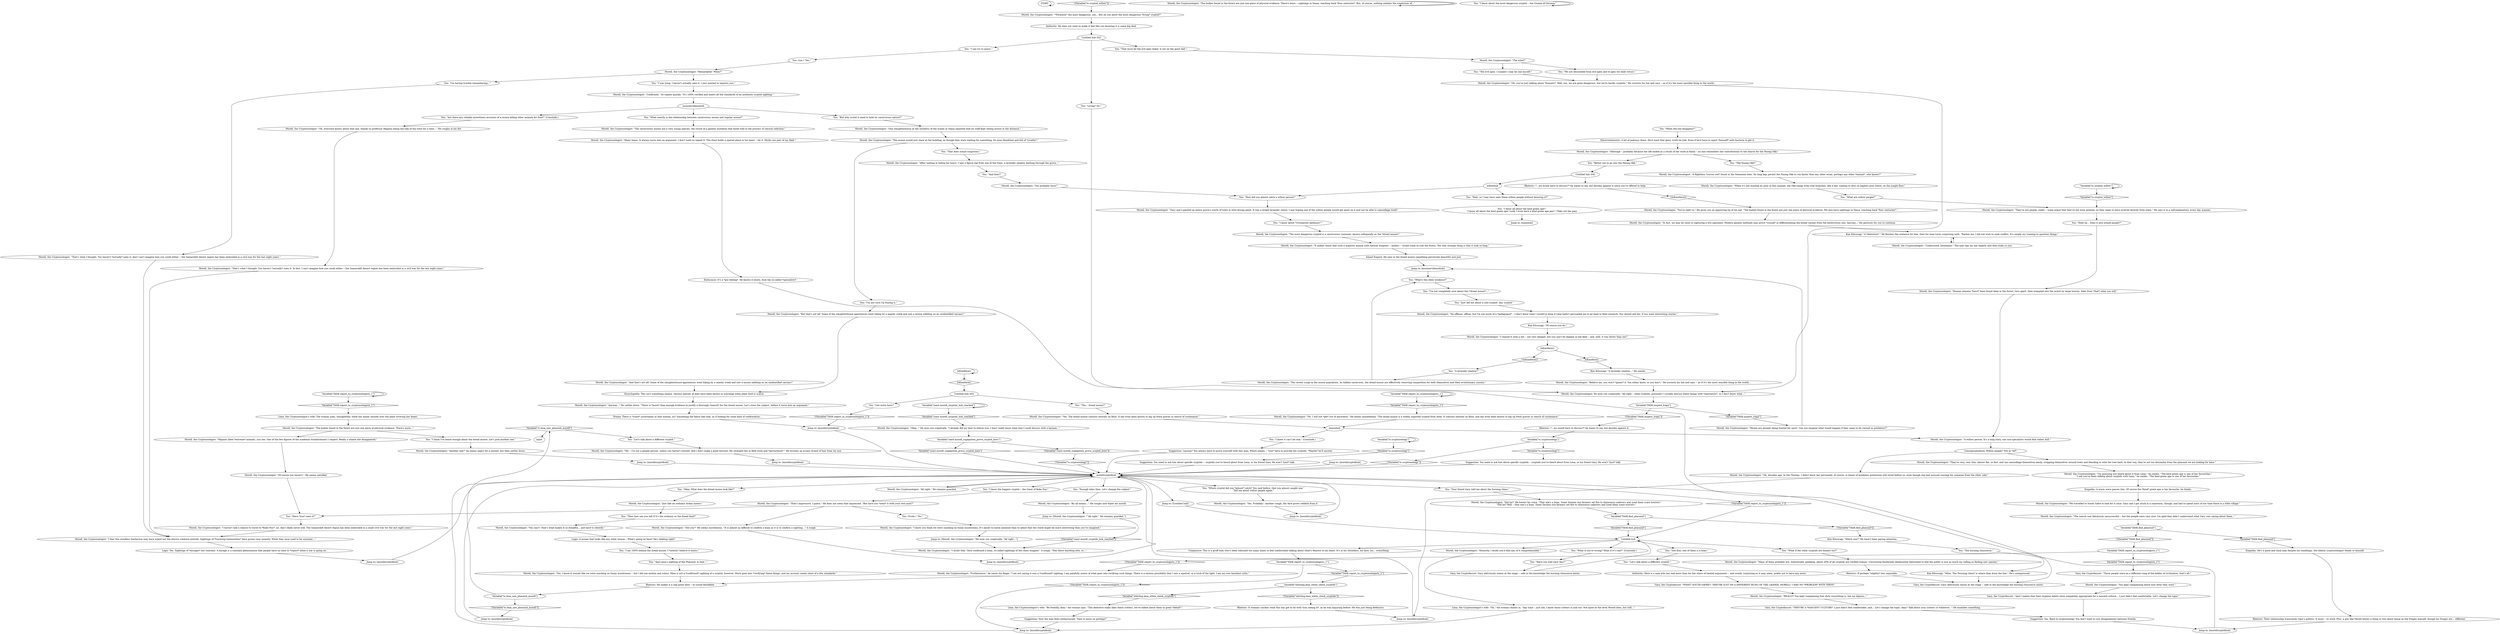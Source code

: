 # WESTCOAST / MORELL CRYPTIDS
# Here you can find information on Morell's favourite cryptids.
# ==================================================
digraph G {
	  0 [label="START"];
	  1 [label="input"];
	  2 [label="You: \"And Lena's sighting of the Phasmid. Is that...\""];
	  3 [label="IsKimHere()"];
	  4 [label="IsKimHere()", shape=diamond];
	  5 [label="!(IsKimHere())", shape=diamond];
	  6 [label="Variable[\"tc.cryptozoology\"]"];
	  7 [label="Variable[\"tc.cryptozoology\"]", shape=diamond];
	  8 [label="!(Variable[\"tc.cryptozoology\"])", shape=diamond];
	  9 [label="Suggestion: Layman? You always have to prove yourself with this man. Which means -- *you* have to provide the cryptids. *Maybe* he'll answer."];
	  10 [label="Morell, the Cryptozoologist: \"Did you?\" He seems incredulous. \"It is almost as difficult to confirm a hoax as it is to confirm a sighting...\" A cough."];
	  11 [label="You: (Lie.) \"Yes.\""];
	  12 [label="Morell, the Cryptozoologist: \"Believe me, you won't *guess* it. You either know, or you don't.\" He corrects his hat and says -- as if it's the most sensible thing in the world..."];
	  13 [label="Morell, the Cryptozoologist: \"I know you think we were snacking on funny mushrooms. It's easier to mock someone than to admit that the world might be more interesting than you've imagined.\""];
	  14 [label="Morell, the Cryptozoologist: \"Of course you haven't.\" He seems satisfied."];
	  15 [label="You: \"When did she disappear?\""];
	  16 [label="Variable[\"coast.morell_cryptids_hub_reached\"]"];
	  17 [label="Variable[\"coast.morell_cryptids_hub_reached\"]", shape=diamond];
	  18 [label="!(Variable[\"coast.morell_cryptids_hub_reached\"])", shape=diamond];
	  19 [label="Morell, the Cryptozoologist: \"All right.\" He remains guarded."];
	  20 [label="You: \"Your friend Gary told me about the burning rhino.\""];
	  21 [label="You: \"I know all about the kind green ape!\"\n\"I know all about the kind green ape! Look, I even have a kind green ape pen!\" (Take out the pen)"];
	  22 [label="Morell, the Cryptozoologist: \"You probably have!\""];
	  23 [label="Morell, the Cryptozoologist: \"I chased it with a net -- not very elegant, but you can't be elegant in the field -- and, well, it was faster than me!\""];
	  24 [label="Morell, the Cryptozoologist: \"The bodies found in the forest are just one piece of physical evidence. There's more -- sightings in Vaasa, reaching back *four centuries*. But, of course, nothing satiates the scepticism of...\""];
	  25 [label="Kim Kitsuragi: \"A *detective*.\" He finishes the sentence for him, then his tone turns surprising mild. \"Pardon me, I did not wish to seek conflict. It's simply my training to question things.\""];
	  26 [label="Jump to: [morellcryptidhub]"];
	  27 [label="Composure: This is a gruff man who's been ridiculed too many times to feel comfortable talking about what's dearest to his heart. It's in his shoulders, his face, his... everything."];
	  28 [label="You: \"I knew it can't be real.\" (Conclude.)"];
	  29 [label="You: \"Hold on... Does it also attack people?\""];
	  30 [label="Morell, the Cryptozoologist: \"They're very, very thin, almost flat, in fact, and can camouflage themselves easily, wrapping themselves around trees and blending in with the tree bark. In that way, they're not too dissimilar from the phasmid we are looking for here.\""];
	  31 [label="You: \"What are willow people?\""];
	  32 [label="Morell, the Cryptozoologist: \"Mijanou liked *extreme* animals, you see. One of the few figures of the academic establishment I respect. Really a shame she disappeared.\""];
	  33 [label="You: \"What's the other evidence?\""];
	  34 [label="mooseevidencehub"];
	  35 [label="Variable[\"TASK.report_to_cryptozoologists_1\"]"];
	  36 [label="Variable[\"TASK.report_to_cryptozoologists_1\"]", shape=diamond];
	  37 [label="!(Variable[\"TASK.report_to_cryptozoologists_1\"])", shape=diamond];
	  38 [label="Morell, the Cryptozoologist: \"No. I will not *get* out of anywhere.\" He lashes immediately. \"The dread moose is a widely reported cryptid from Arda. It subsists entirely on flesh, and has even been known to dig up fresh graves in search of sustenance.\""];
	  39 [label="Gary, the Cryptofascist: Gary obliviously stares at the stage -- safe in the knowledge the burning rhinoceros exists."];
	  40 [label="Morell, the Cryptozoologist: \"Many times. It always turns into an argument. I don't want to repeat it. The rhino holds a special place in his heart -- let it. Myths are part of my field.\""];
	  41 [label="Morell, the Cryptozoologist: \"It makes sense that such a majestic animal with natural weapons -- antlers -- would come to rule the forest. The only strange thing is that it took so long.\""];
	  42 [label="Untitled hub (03)"];
	  43 [label="Kim Kitsuragi: \"Of course you do.\""];
	  44 [label="Morell, the Cryptozoologist: \"Me -- I'm not a people person, unless you haven't noticed. And I don't make a good lecturer. My strength lies in field work and *persistence*.\" He brushes an errant strand of hair from his eye."];
	  45 [label="Jump to: [Morell, the Cryptozoologist: \"\"All right.\" He remains guarded.\"]"];
	  46 [label="Jump to: [mainhub]"];
	  47 [label="Morell, the Cryptozoologist: \"I'm guessing you heard about it from Lena,\" he smiles. \"The kind green ape is one of her favourites.\"\n\"I see you've been talking about cryptids with Lena,\" he smiles. \"The kind green ape is one of her favourites.\""];
	  48 [label="willowhub"];
	  49 [label="You: \"I'm not completely sure about this *dread moose*...\""];
	  50 [label="Morell, the Cryptozoologist: \"The recent surge in the moose population. As hidden carnivores, the dread moose are effectively removing competition for both themselves and their evolutionary cousins.\""];
	  51 [label="Morell, the Cryptozoologist: \"Yes. I know it sounds like we were snacking on funny mushrooms -- but I did see motion and colour. Mine is not a *confirmed* sighting of a cryptid, however. Much goes into *verifying* these things, and my account comes short of a few standards.\""];
	  52 [label="Morell, the Cryptozoologist: \"Confirmed,\" he replies quickly. \"It's 100% verified and meets all the standards of an authentic cryptid sighting.\""];
	  53 [label="Morell, the Cryptozoologist: \"That's what I thought. You haven't *actually* seen it. In fact, I can't imagine how you could either -- the Samarskilt desert region has been embroiled in a civil war for the last eight years.\""];
	  54 [label="Electrochemistry: A bit of jealousy there. He'd want that glory, truth be told. Even if he'd have to inject *himself* with bacteria to get it."];
	  55 [label="Morell, the Cryptozoologist: \"Oh, decades ago. In the Thirties. I didn't know her personally, of course. A chasm of academic pretension still stood before us, even though she had unusual courage for someone from the other side.\""];
	  56 [label="You: \"Let's talk about a different cryptid.\""];
	  57 [label="Kim Kitsuragi: \"Which one?\" He hasn't been paying attention."];
	  58 [label="Variable[\"TASK.report_to_cryptozoologists_1\"]"];
	  59 [label="Variable[\"TASK.report_to_cryptozoologists_1\"]", shape=diamond];
	  60 [label="!(Variable[\"TASK.report_to_cryptozoologists_1\"])", shape=diamond];
	  61 [label="You: \"I know about the most dangerous cryptid -- the Gnome of Geroma.\""];
	  62 [label="Morell, the Cryptozoologist: \"*Formerly* the most dangerous, yes... But do you know the most dangerous *living* cryptid?\""];
	  63 [label="Morell, the Cryptozoologist: \"A willow person. It's a long story, one non-specialists would find rather dull.\""];
	  64 [label="You: \"Okay. What does the dread moose look like?\""];
	  65 [label="You: \"Just tell me about a cool cryptid. Any cryptid.\""];
	  66 [label="Morell, the Cryptozoologist: \"The bodies found in the forest are just one piece of physical evidence. There's more...\""];
	  67 [label="Drama: There is *some* uncertainty in that motion, no? Smoothing the fabric like that, as if looking for some kind of confirmation..."];
	  68 [label="Authority: Here is a man who has had more than his fair share of heated arguments -- and would, surprising as it may seem, prefer not to have any more."];
	  69 [label="Morell, the Cryptozoologist: \"Honestly, I doubt you'd find any of it comprehensible.\""];
	  70 [label="You: \"Have you told Gary this?\""];
	  71 [label="Morell, the Cryptozoologist: \"I doubt that. Once confirmed a hoax, so-called sightings of the rhino stopped.\" A cough. \"Was there anything else, or...\""];
	  72 [label="Morell, the Cryptozoologist: He eyes you sceptically. \"All right -- what cryptids, precisely? I usually discuss these things with *specialists*, so I don't know what...\""];
	  73 [label="Morell, the Cryptozoologist: \"The most dangerous cryptid is a carnivorous ruminant, known colloquially as the *dread moose*.\""];
	  74 [label="Morell, the Cryptozoologist: \"Oh, everyone knows about that one, thanks to professor Mijanou being the talk of the town for a time...\" He coughs in his fist."];
	  75 [label="Morell, the Cryptozoologist: \"One slaughterhouse at the outskirts of the woods in Vaasa reported that its staff kept seeing moose in the distance.\""];
	  76 [label="Morell, the Cryptozoologist: \"Moose are already being hunted for sport. Can you imagine what would happen if they came to be viewed as predators?\""];
	  77 [label="Rhetoric: *...we would have to discuss?* he wants to say, but decides against it since you've offered to help."];
	  78 [label="You: \"I am 100% behind the dread moose. I *utterly* believe it exists.\""];
	  79 [label="Untitled hub (04)"];
	  80 [label="Morell, the Cryptozoologist: \"Yes. Probably.\" Another cough. His face grows reddish from it."];
	  81 [label="Variable[\"tc.cryptid_willow\"]"];
	  82 [label="Variable[\"tc.cryptid_willow\"]", shape=diamond];
	  83 [label="!(Variable[\"tc.cryptid_willow\"])", shape=diamond];
	  84 [label="Gary, the Cryptofascist: Gary obliviously stares at the stage -- safe in the knowledge the burning rhinoceros exists."];
	  85 [label="Jump to: [Untitled hub]"];
	  86 [label="You: \"I know about *Cryobacter katlensis*.\""];
	  87 [label="Morell, the Cryptozoologist: \"After waiting in hiding for hours, I saw a figure slip from one of the trees, a lavender shadow dashing through the grove...\""];
	  88 [label="Morell, the Cryptozoologist: \"And that's not all! Some of the slaughterhouse apprentices went hiking by a nearby creek and saw a moose nibbling on an unidentified carcass!\""];
	  89 [label="Jump to: [Morell, the Cryptozoologist: \"He eyes you sceptically. \"All right...\"]"];
	  90 [label="Morell, the Cryptozoologist: \"Furthermore,\" he raises his finger. \"I am not saying it was a *confirmed* sighting. I am painfully aware of what goes into verifying such things. There is a serious possibility that I saw a squirrel, or a trick of the light. I am my own harshest critic.\""];
	  91 [label="Gary, the Cryptofascist: \"WHAT? SOUTH SAFRE?! THEY'RE JUST ON A DIFFERENT RUNG OF THE LADDER, MORELL! I HAD NO *PROBLEM* WITH THEM!\""];
	  92 [label="Jump to: [morellcryptidhub]"];
	  93 [label="Rhetoric: It remains unclear what this has got to do with *you seeing it*, as he was inquiring before. He was just being defensive."];
	  94 [label="Lena, the Cryptozoologist's wife: \"Oh,\" the woman chimes in. \"Any time -- just ask. I know those critters in and out. Not quite at the level Morell does, but still...\""];
	  95 [label="Jump to: [morellcryptidhub]"];
	  96 [label="You: \"Living? No.\""];
	  97 [label="Morell, the Cryptozoologist: \"Gary and I painted an entire grove's worth of trees in slow-drying paint. It was a bright lavender colour. I was hoping one of the willow people would get paint on it and not be able to camouflage itself.\""];
	  98 [label="You: \"A lavender shadow?\""];
	  99 [label="Authority: He does not want to make it feel like you knowing it is some big deal."];
	  100 [label="Untitled hub (02)"];
	  101 [label="Jump to: [mooseevidencehub]"];
	  102 [label="Jump to: [morellcryptidhub]"];
	  103 [label="Jump to: [morellcryptidhub]"];
	  104 [label="You: \"I can try to guess.\""];
	  105 [label="You: \"That must be the evil apes dukin' it out on the giant ball.\""];
	  106 [label="You: \"We are descended from evil apes and to apes we shall return.\""];
	  107 [label="You: \"I'm having trouble remembering...\""];
	  108 [label="Gary, the Cryptofascist: \"Those people were on a different rung of the ladder of civilization, that's all.\""];
	  109 [label="Morell, the Cryptozoologist: \"No offence, officer, but I'm not much of a *pedagogue* -- I don't know what I would've done if Lena hadn't persuaded me to go back to field research. You should ask her, if you want interesting stories.\""];
	  110 [label="Suggestion: Yes. Back to cryptozoology. You don't want to sow disagreement between friends."];
	  111 [label="You: \"Get outta here!\""];
	  112 [label="Kim Kitsuragi: \"Mhm. The *burning rhino* is where they draw the line.\" He's unimpressed."];
	  113 [label="You: \"The evil apes. I suspect I may be one myself.\""];
	  114 [label="Morell, the Cryptozoologist: \"Just like an ordinary Ardan moose.\""];
	  115 [label="Morell, the Cryptozoologist: \"The search was fabulously unsuccessful -- but the people were very nice. I'm glad they didn't understand what Gary was saying about them...\""];
	  116 [label="You: \"Wait, so I may have seen these willow people without knowing it?\""];
	  117 [label="Encyclopedia: This isn't something unique. Various species of deer have been known to scavenge when plant food is scarce."];
	  118 [label="Gary, the Cryptofascist: \"And I realize that their hygiene habits were completely appropriate for a nascent culture... I just didn't feel comfortable. Let's change the topic.\""];
	  119 [label="You: \"And then?\""];
	  120 [label="You: \"What exactly is the relationship between carnivorous moose and regular moose?\""];
	  121 [label="Lena, the Cryptozoologist's wife: The woman nods, thoughtfully, while her hands smooth over the plaid covering her knees."];
	  122 [label="Suggestion: You need to ask him about specific cryptids -- cryptids you've heard about from Lena, or his friend Gary. He won't *just* talk."];
	  123 [label="Gary, the Cryptofascist: \"THEY'RE A *NASCENT CULTURE*. I just didn't feel comfortable, and... Let's change the topic, okay? Talk about your critters or whatever...\" He mumbles something."];
	  124 [label="You: \"The... dread moose?\""];
	  125 [label="Morell, the Cryptozoologist: \"Understood, lieutenant.\" The man tips his hat slightly and then looks to you."];
	  126 [label="Morell, the Cryptozoologist: \"Another one?\" he seems angry for a second, but then settles down."];
	  127 [label="Jump to: [morellcryptidhub]"];
	  128 [label="Morell, the Cryptozoologist: \"Did he?\" He lowers his voice. \"That one's a hoax. Some Seraise rice farmers set fire to rhinoceros cadavers and used them scare tourists.\"\n\"Did he? Well -- that one's a hoax. Some Seraise rice farmers set fire to rhinoceros cadavers and used them scare tourists.\""];
	  129 [label="You: \"See Kim, one of them is a hoax.\""];
	  130 [label="Morell, the Cryptozoologist: \"That's what I thought. You haven't *actually* seen it. And I can't imagine how you could either -- the Samarskilt desert region has been embroiled in a civil war for the last eight years.\""];
	  131 [label="You: \"The Nnong Okk?\""];
	  132 [label="IsKimHere()"];
	  133 [label="IsKimHere()", shape=diamond];
	  134 [label="!(IsKimHere())", shape=diamond];
	  135 [label="You: \"I think I've heard enough about the dread moose. Let's pick another one.\""];
	  136 [label="Variable[\"TASK.report_to_cryptozoologists_1\"]"];
	  137 [label="Variable[\"TASK.report_to_cryptozoologists_1\"]", shape=diamond];
	  138 [label="!(Variable[\"TASK.report_to_cryptozoologists_1\"])", shape=diamond];
	  139 [label="Jump to: [morellcryptidhub]"];
	  140 [label="Jump to: [morellcryptidhub]"];
	  141 [label="Variable[\"coast.morell_sugegstion_prove_cryptid_boss\"]"];
	  142 [label="Variable[\"coast.morell_sugegstion_prove_cryptid_boss\"]", shape=diamond];
	  143 [label="!(Variable[\"coast.morell_sugegstion_prove_cryptid_boss\"])", shape=diamond];
	  144 [label="Jump to: [morellcryptidhub]"];
	  145 [label="You: \"What if the other cryptids are hoaxes too?\""];
	  146 [label="Rhetoric: If perhaps *slightly* less enjoyable."];
	  147 [label="Variable[\"TASK.find_phasmid\"]"];
	  148 [label="Variable[\"TASK.find_phasmid\"]", shape=diamond];
	  149 [label="!(Variable[\"TASK.find_phasmid\"])", shape=diamond];
	  150 [label="Morell, the Cryptozoologist: \"The what?\""];
	  151 [label="Morell, the Cryptozoologist: \"That's impressive, I guess.\" He does not seem that impressed. \"But have you *seen* it with your own eyes?\""];
	  152 [label="Morell, the Cryptozoologist: \"Yes. The dread moose subsists entirely on flesh. It has even been known to dig up fresh graves in search of sustenance.\""];
	  153 [label="Morell, the Cryptozoologist: \"Human remains *have* been found deep in the forest, torn apart, then trampled into the mulch by large hooves. Infer from *that* what you will.\""];
	  154 [label="You: \"But why would it need to hide its carnivorous nature?\""];
	  155 [label="Morell, the Cryptozoologist: \"The carnivorous moose are a very young species, the result of a genetic mutation that fared well in the process of natural selection.\""];
	  156 [label="Morell, the Cryptozoologist: \"REALLY? You kept complaining how dirty everything is, but we digress...\""];
	  157 [label="Morell, the Cryptozoologist: \"Anyway...\" He settles down. \"There is *more* than enough evidence to justify a thorough *search* for the dread moose. Let's close the subject, before it turns into an argument.\""];
	  158 [label="Variable[\"TASK.report_to_cryptozoologists_1\"]"];
	  159 [label="Variable[\"TASK.report_to_cryptozoologists_1\"]", shape=diamond];
	  160 [label="!(Variable[\"TASK.report_to_cryptozoologists_1\"])", shape=diamond];
	  161 [label="Suggestion: Now the man feels embarrassed. Time to move on perhaps?"];
	  162 [label="Morell, the Cryptozoologist: \"You can't! That's what makes it so dreadful... and hard to identify.\""];
	  163 [label="You: \"Are there any reliable eyewitness accounts of a moose killing other animals for food?\" (Conclude.)"];
	  164 [label="Rhetoric: *...we would have to discuss?* he wants to say, but decides against it."];
	  165 [label="Suggestion: You need to ask him about specific cryptids -- cryptids you've heard about from Lena, or his friend Gary. He won't *just* talk."];
	  166 [label="Morell, the Cryptozoologist: \"By all means...\" He coughs and wipes his mouth."];
	  167 [label="morellcryptidhub"];
	  168 [label="Morell, the Cryptozoologist: \"Oh, you're just talking about *humans*. Well, yes, we are quite dangerous, but we're hardly cryptids.\" He corrects his hat and says -- as if it's the most sensible thing in the world..."];
	  169 [label="Morell, the Cryptozoologist: \"I haven't had a chance to travel to *Koko Nur*, no. And I likely never will. The Samarskilt desert region has been embroiled in a small civil war for the last eight years.\""];
	  170 [label="Rhetoric: He makes it a real point here -- to sound falsifiable."];
	  171 [label="Variable[\"TASK.inspect_traps\"]"];
	  172 [label="Variable[\"TASK.inspect_traps\"]", shape=diamond];
	  173 [label="!(Variable[\"TASK.inspect_traps\"])", shape=diamond];
	  174 [label="Morell, the Cryptozoologist: \"You're right to.\" He gives you an approving tip of his hat. \"The bodies found in the forest are just one piece of physical evidence. We also have sightings in Vaasa, reaching back *four centuries*.\""];
	  175 [label="Morell, the Cryptozoologist: \"When it's not hunting its prey in this manner, the Okk hangs from tree branches, like a bat, waiting to dive on hapless prey below, on the jungle floor.\""];
	  176 [label="Conceptualization: Willow people? Not at *all*."];
	  177 [label="Lena, the Cryptozoologist's wife: \"Be friendly, dear,\" the woman says. \"The detective really likes these critters, we've talked about them in great *detail*.\""];
	  178 [label="Untitled hub"];
	  179 [label="You: \"The burning rhinoceros.\""];
	  180 [label="Empathy: He's a good and loyal man despite his ramblings, the elderly cryptozoologist thinks to himself."];
	  181 [label="Variable[\"TASK.find_phasmid\"]"];
	  182 [label="Variable[\"TASK.find_phasmid\"]", shape=diamond];
	  183 [label="!(Variable[\"TASK.find_phasmid\"])", shape=diamond];
	  184 [label="Logic: A moose that looks like any other moose... What's going on here? He's kidding right?"];
	  185 [label="You: \"Which cryptid did you *almost* catch? You said before, that you almost caught one.\"\n\"Tell me about willow people again.\""];
	  186 [label="You: \"Have *you* seen it?\""];
	  187 [label="Morell, the Cryptozoologist: \"You kept complaining about how dirty they were.\""];
	  188 [label="You: \"I'm not sure I'm buying it.\""];
	  189 [label="Variable[\"tc.lena_saw_phasmid_morell\"]"];
	  190 [label="Variable[\"tc.lena_saw_phasmid_morell\"]", shape=diamond];
	  191 [label="!(Variable[\"tc.lena_saw_phasmid_morell\"])", shape=diamond];
	  192 [label="Empathy: A warm wave passes him. Of course the *kind* green ape is her favourite, he thinks."];
	  193 [label="Variable[\"whirling.lena_white_check_cryptids\"]"];
	  194 [label="Variable[\"whirling.lena_white_check_cryptids\"]", shape=diamond];
	  195 [label="!(Variable[\"whirling.lena_white_check_cryptids\"])", shape=diamond];
	  196 [label="Kim Kitsuragi: \"A lavender shadow...\" He smirks."];
	  197 [label="Morell, the Cryptozoologist: \"Although -- probably because her life ended as a result of her work in Katla -- no one remembers her contributions to the search for the Nnong Okk.\""];
	  198 [label="You: \"That does sound suspicious.\""];
	  199 [label="Morell, the Cryptozoologist: \"In fact, we may be close to capturing a live specimen. Modern genetic methods may prove *crucial* in differentiating the dread variant from the herbivorous one. Anyway...\" He gestures for you to continue."];
	  200 [label="Logic: Yes. Sightings of *mirages* are constant. A mirage is a constant phenomenon that people have no time to *report* when a war is going on."];
	  201 [label="Endurance: It's a *gut feeling*. He knows it exists, fuck the so-called *specialists*."];
	  202 [label="You: \"What if you're wrong? What if it's real?\" (Conclude.)"];
	  203 [label="Morell, the Cryptozoologist: \"But that's not all! Some of the slaughterhouse apprentices went hiking by a nearby creek and saw a moose nibbling on an unidentified carcass!\""];
	  204 [label="Jump to: [morellcryptidhub]"];
	  205 [label="You: \"How did you almost catch a willow person?\""];
	  206 [label="Jump to: [morellcryptidhub]"];
	  207 [label="You: \"Enough tales then. Let's change the subject.\""];
	  208 [label="moosehub"];
	  209 [label="You: \"Then how can you tell if it's the ordinary or the dread kind?\""];
	  210 [label="Morell, the Cryptozoologist: \"I fear this mindless barbarism may have wiped out the elusive creature entirely. Sightings of *towering luminosities* have grown rare recently. While they once used to be constant...\""];
	  211 [label="You: \"Better not to go into the Nnong Okk.\""];
	  212 [label="Variable[\"tc.cryptozoology\"]"];
	  213 [label="Variable[\"tc.cryptozoology\"]", shape=diamond];
	  214 [label="!(Variable[\"tc.cryptozoology\"])", shape=diamond];
	  215 [label="Morell, the Cryptozoologist: \"Okay...\" He eyes you sceptically. \"I already did my best to inform you. I don't really know what else I could discuss with a layman...\""];
	  216 [label="Morell, the Cryptozoologist: \"Many of them probably are. Statistically speaking, about 20% of all cryptids are verified hoaxes. Uncovering falsehoods deliberately fabricated to fool the public is just as much my calling as finding new species.\""];
	  217 [label="Rhetoric: Their relationship transcends Gary's politics. It must -- to work. Plus, a guy like Morell knows a thing or two about being on the fringes himself, though his fringes are... different."];
	  218 [label="Morell, the Cryptozoologist: \"We travelled to South Safre to look for it once. Gary and I got stuck in a rainstorm, though, and had to spend most of our time there in a little village.\""];
	  219 [label="You: (Truth.) \"No.\""];
	  220 [label="Morell, the Cryptozoologist: \"They're not people, really -- some argue that they're not even animals, as they seem to have evolved directly from trees.\" He says it in a self-explanatory, every day manner."];
	  221 [label="Morell, the Cryptozoologist: \"A flightless *cursor owl* found in the Semenine isles. Its long legs permit the Nnong Okk to run faster than any other avian, perhaps any other *animal*, who knows?\""];
	  222 [label="Inland Empire: He sees in the dread moose something perversely beautiful and just."];
	  223 [label="You: \"Let's talk about a different cryptid.\""];
	  224 [label="You: \"I know the biggest cryptid -- the Giant of Koko Nur.\""];
	  225 [label="You: \"I was lying. I haven't actually seen it. I just wanted to impress you.\""];
	  226 [label="Morell, the Cryptozoologist: \"Remarkable! When?\""];
	  227 [label="Morell, the Cryptozoologist: \"The moose would just stare at the building, as though they were waiting for something. Its eyes bloodshot and full of *cruelty*.\""];
	  0 -> 0
	  2 -> 51
	  3 -> 3
	  3 -> 4
	  4 -> 42
	  5 -> 174
	  6 -> 6
	  6 -> 7
	  7 -> 165
	  8 -> 167
	  9 -> 167
	  10 -> 103
	  11 -> 226
	  12 -> 72
	  13 -> 89
	  14 -> 186
	  15 -> 54
	  16 -> 16
	  16 -> 17
	  17 -> 215
	  18 -> 71
	  19 -> 167
	  20 -> 128
	  21 -> 46
	  22 -> 205
	  23 -> 132
	  24 -> 24
	  25 -> 125
	  26 -> 167
	  27 -> 158
	  28 -> 9
	  29 -> 153
	  30 -> 47
	  31 -> 220
	  32 -> 14
	  33 -> 49
	  34 -> 120
	  34 -> 154
	  34 -> 163
	  35 -> 35
	  35 -> 36
	  36 -> 121
	  37 -> 144
	  38 -> 208
	  39 -> 178
	  40 -> 201
	  41 -> 222
	  42 -> 124
	  42 -> 111
	  43 -> 23
	  44 -> 26
	  45 -> 18
	  47 -> 192
	  48 -> 116
	  48 -> 205
	  49 -> 65
	  50 -> 33
	  51 -> 170
	  52 -> 34
	  53 -> 210
	  54 -> 197
	  55 -> 206
	  56 -> 68
	  57 -> 179
	  58 -> 58
	  58 -> 59
	  59 -> 38
	  60 -> 178
	  61 -> 61
	  62 -> 99
	  63 -> 176
	  64 -> 114
	  65 -> 109
	  66 -> 32
	  66 -> 135
	  67 -> 144
	  68 -> 91
	  69 -> 94
	  70 -> 39
	  71 -> 103
	  72 -> 171
	  73 -> 41
	  74 -> 53
	  75 -> 227
	  76 -> 101
	  77 -> 5
	  78 -> 2
	  79 -> 48
	  79 -> 77
	  80 -> 127
	  81 -> 81
	  81 -> 82
	  82 -> 220
	  83 -> 62
	  85 -> 178
	  86 -> 73
	  87 -> 119
	  88 -> 117
	  89 -> 71
	  90 -> 170
	  91 -> 156
	  92 -> 167
	  93 -> 206
	  94 -> 140
	  95 -> 167
	  96 -> 72
	  97 -> 86
	  98 -> 50
	  99 -> 100
	  100 -> 96
	  100 -> 105
	  100 -> 104
	  101 -> 33
	  102 -> 167
	  103 -> 167
	  104 -> 11
	  105 -> 150
	  106 -> 168
	  107 -> 130
	  108 -> 187
	  109 -> 43
	  110 -> 204
	  111 -> 37
	  112 -> 84
	  113 -> 168
	  114 -> 209
	  115 -> 147
	  116 -> 21
	  117 -> 157
	  118 -> 110
	  119 -> 22
	  120 -> 155
	  121 -> 66
	  122 -> 167
	  123 -> 110
	  124 -> 152
	  125 -> 25
	  126 -> 139
	  127 -> 167
	  128 -> 181
	  129 -> 56
	  130 -> 210
	  131 -> 221
	  132 -> 133
	  132 -> 134
	  133 -> 196
	  134 -> 98
	  135 -> 126
	  136 -> 137
	  136 -> 138
	  137 -> 108
	  138 -> 90
	  139 -> 167
	  140 -> 167
	  141 -> 142
	  141 -> 143
	  142 -> 167
	  143 -> 8
	  144 -> 167
	  145 -> 216
	  146 -> 84
	  147 -> 148
	  147 -> 149
	  148 -> 180
	  149 -> 136
	  150 -> 113
	  150 -> 106
	  151 -> 186
	  151 -> 10
	  151 -> 219
	  152 -> 208
	  153 -> 63
	  154 -> 75
	  155 -> 40
	  156 -> 123
	  157 -> 67
	  158 -> 160
	  158 -> 159
	  159 -> 193
	  160 -> 140
	  161 -> 140
	  162 -> 184
	  163 -> 74
	  164 -> 212
	  165 -> 167
	  166 -> 45
	  167 -> 224
	  167 -> 64
	  167 -> 207
	  167 -> 19
	  167 -> 20
	  167 -> 85
	  167 -> 185
	  167 -> 60
	  168 -> 72
	  169 -> 210
	  170 -> 189
	  171 -> 172
	  171 -> 173
	  172 -> 76
	  173 -> 164
	  174 -> 199
	  175 -> 31
	  176 -> 30
	  176 -> 55
	  177 -> 161
	  178 -> 129
	  178 -> 69
	  178 -> 202
	  178 -> 145
	  178 -> 27
	  179 -> 112
	  180 -> 217
	  181 -> 182
	  181 -> 183
	  182 -> 178
	  183 -> 57
	  184 -> 78
	  185 -> 80
	  186 -> 169
	  187 -> 118
	  188 -> 203
	  189 -> 190
	  189 -> 191
	  190 -> 1
	  190 -> 223
	  191 -> 102
	  192 -> 218
	  193 -> 194
	  193 -> 195
	  194 -> 177
	  195 -> 93
	  196 -> 12
	  197 -> 131
	  197 -> 211
	  198 -> 87
	  199 -> 25
	  200 -> 92
	  201 -> 84
	  202 -> 70
	  203 -> 117
	  204 -> 167
	  205 -> 97
	  206 -> 167
	  207 -> 166
	  208 -> 28
	  208 -> 63
	  209 -> 162
	  210 -> 200
	  211 -> 79
	  212 -> 213
	  212 -> 214
	  213 -> 122
	  214 -> 167
	  215 -> 141
	  216 -> 146
	  217 -> 204
	  218 -> 115
	  219 -> 13
	  220 -> 29
	  221 -> 175
	  222 -> 101
	  223 -> 44
	  224 -> 151
	  225 -> 52
	  226 -> 225
	  226 -> 107
	  227 -> 188
	  227 -> 198
}

